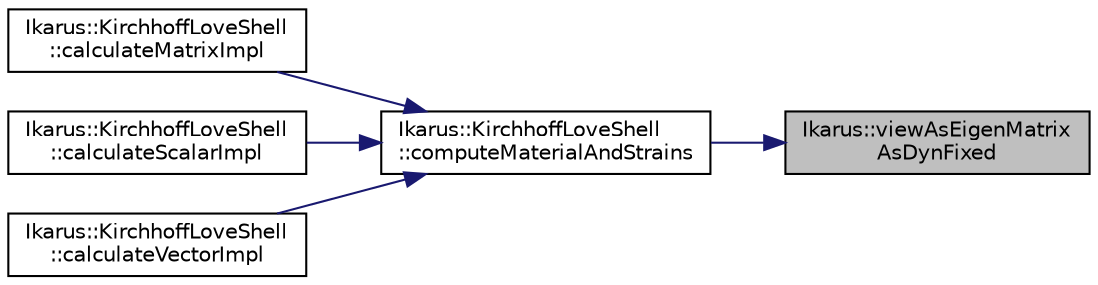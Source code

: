 digraph "Ikarus::viewAsEigenMatrixAsDynFixed"
{
 // LATEX_PDF_SIZE
  edge [fontname="Helvetica",fontsize="10",labelfontname="Helvetica",labelfontsize="10"];
  node [fontname="Helvetica",fontsize="10",shape=record];
  rankdir="RL";
  Node1 [label="Ikarus::viewAsEigenMatrix\lAsDynFixed",height=0.2,width=0.4,color="black", fillcolor="grey75", style="filled", fontcolor="black",tooltip="View Dune::BlockVector as an Eigen::Matrix with dynamic rows and fixed columns depending on the size ..."];
  Node1 -> Node2 [dir="back",color="midnightblue",fontsize="10",style="solid",fontname="Helvetica"];
  Node2 [label="Ikarus::KirchhoffLoveShell\l::computeMaterialAndStrains",height=0.2,width=0.4,color="black", fillcolor="white", style="filled",URL="$da/dd8/a01265.html#a02b95fb491292c3230a70d4ea77b85c8",tooltip="Compute material properties and strains at a given integration point."];
  Node2 -> Node3 [dir="back",color="midnightblue",fontsize="10",style="solid",fontname="Helvetica"];
  Node3 [label="Ikarus::KirchhoffLoveShell\l::calculateMatrixImpl",height=0.2,width=0.4,color="black", fillcolor="white", style="filled",URL="$da/dd8/a01265.html#aab5382fc4bf1bac0f78dbd306a6ba010",tooltip=" "];
  Node2 -> Node4 [dir="back",color="midnightblue",fontsize="10",style="solid",fontname="Helvetica"];
  Node4 [label="Ikarus::KirchhoffLoveShell\l::calculateScalarImpl",height=0.2,width=0.4,color="black", fillcolor="white", style="filled",URL="$da/dd8/a01265.html#a83c5d12a0591fce31bc29ea903156863",tooltip=" "];
  Node2 -> Node5 [dir="back",color="midnightblue",fontsize="10",style="solid",fontname="Helvetica"];
  Node5 [label="Ikarus::KirchhoffLoveShell\l::calculateVectorImpl",height=0.2,width=0.4,color="black", fillcolor="white", style="filled",URL="$da/dd8/a01265.html#a41a0a9873dd4107fd444250de72e99bc",tooltip=" "];
}
